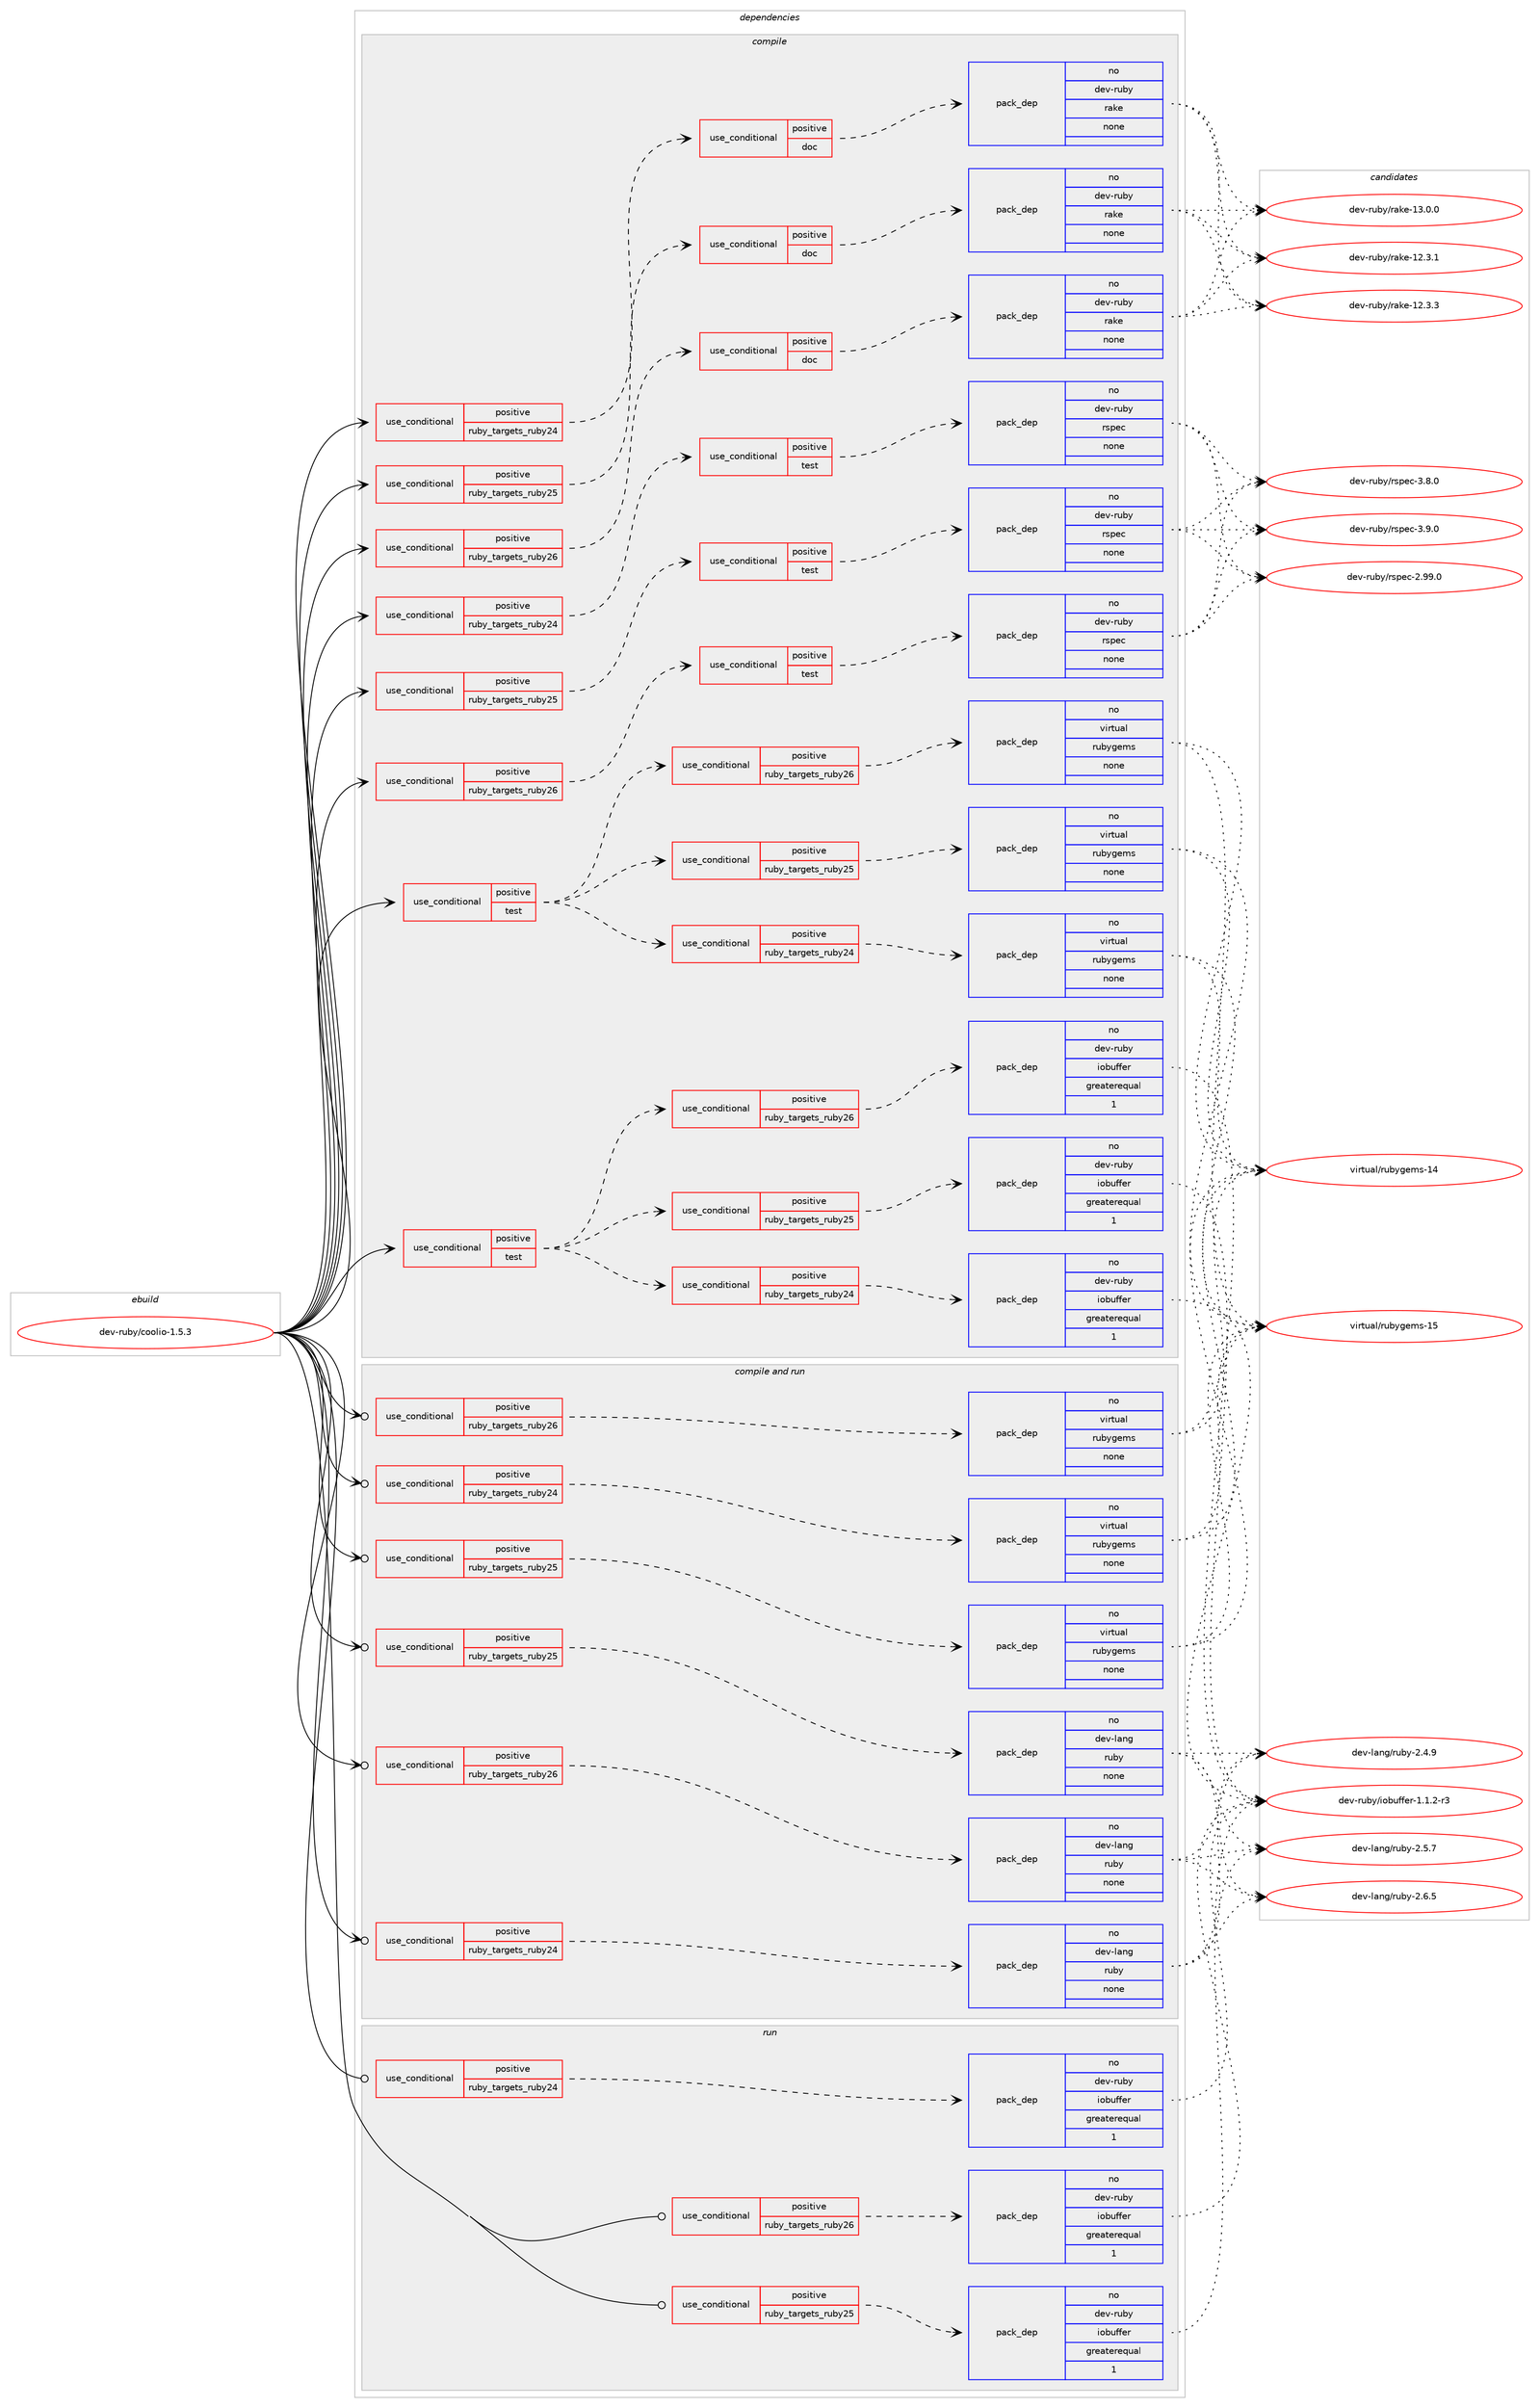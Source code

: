digraph prolog {

# *************
# Graph options
# *************

newrank=true;
concentrate=true;
compound=true;
graph [rankdir=LR,fontname=Helvetica,fontsize=10,ranksep=1.5];#, ranksep=2.5, nodesep=0.2];
edge  [arrowhead=vee];
node  [fontname=Helvetica,fontsize=10];

# **********
# The ebuild
# **********

subgraph cluster_leftcol {
color=gray;
rank=same;
label=<<i>ebuild</i>>;
id [label="dev-ruby/coolio-1.5.3", color=red, width=4, href="../dev-ruby/coolio-1.5.3.svg"];
}

# ****************
# The dependencies
# ****************

subgraph cluster_midcol {
color=gray;
label=<<i>dependencies</i>>;
subgraph cluster_compile {
fillcolor="#eeeeee";
style=filled;
label=<<i>compile</i>>;
subgraph cond160752 {
dependency682262 [label=<<TABLE BORDER="0" CELLBORDER="1" CELLSPACING="0" CELLPADDING="4"><TR><TD ROWSPAN="3" CELLPADDING="10">use_conditional</TD></TR><TR><TD>positive</TD></TR><TR><TD>ruby_targets_ruby24</TD></TR></TABLE>>, shape=none, color=red];
subgraph cond160753 {
dependency682263 [label=<<TABLE BORDER="0" CELLBORDER="1" CELLSPACING="0" CELLPADDING="4"><TR><TD ROWSPAN="3" CELLPADDING="10">use_conditional</TD></TR><TR><TD>positive</TD></TR><TR><TD>doc</TD></TR></TABLE>>, shape=none, color=red];
subgraph pack509544 {
dependency682264 [label=<<TABLE BORDER="0" CELLBORDER="1" CELLSPACING="0" CELLPADDING="4" WIDTH="220"><TR><TD ROWSPAN="6" CELLPADDING="30">pack_dep</TD></TR><TR><TD WIDTH="110">no</TD></TR><TR><TD>dev-ruby</TD></TR><TR><TD>rake</TD></TR><TR><TD>none</TD></TR><TR><TD></TD></TR></TABLE>>, shape=none, color=blue];
}
dependency682263:e -> dependency682264:w [weight=20,style="dashed",arrowhead="vee"];
}
dependency682262:e -> dependency682263:w [weight=20,style="dashed",arrowhead="vee"];
}
id:e -> dependency682262:w [weight=20,style="solid",arrowhead="vee"];
subgraph cond160754 {
dependency682265 [label=<<TABLE BORDER="0" CELLBORDER="1" CELLSPACING="0" CELLPADDING="4"><TR><TD ROWSPAN="3" CELLPADDING="10">use_conditional</TD></TR><TR><TD>positive</TD></TR><TR><TD>ruby_targets_ruby24</TD></TR></TABLE>>, shape=none, color=red];
subgraph cond160755 {
dependency682266 [label=<<TABLE BORDER="0" CELLBORDER="1" CELLSPACING="0" CELLPADDING="4"><TR><TD ROWSPAN="3" CELLPADDING="10">use_conditional</TD></TR><TR><TD>positive</TD></TR><TR><TD>test</TD></TR></TABLE>>, shape=none, color=red];
subgraph pack509545 {
dependency682267 [label=<<TABLE BORDER="0" CELLBORDER="1" CELLSPACING="0" CELLPADDING="4" WIDTH="220"><TR><TD ROWSPAN="6" CELLPADDING="30">pack_dep</TD></TR><TR><TD WIDTH="110">no</TD></TR><TR><TD>dev-ruby</TD></TR><TR><TD>rspec</TD></TR><TR><TD>none</TD></TR><TR><TD></TD></TR></TABLE>>, shape=none, color=blue];
}
dependency682266:e -> dependency682267:w [weight=20,style="dashed",arrowhead="vee"];
}
dependency682265:e -> dependency682266:w [weight=20,style="dashed",arrowhead="vee"];
}
id:e -> dependency682265:w [weight=20,style="solid",arrowhead="vee"];
subgraph cond160756 {
dependency682268 [label=<<TABLE BORDER="0" CELLBORDER="1" CELLSPACING="0" CELLPADDING="4"><TR><TD ROWSPAN="3" CELLPADDING="10">use_conditional</TD></TR><TR><TD>positive</TD></TR><TR><TD>ruby_targets_ruby25</TD></TR></TABLE>>, shape=none, color=red];
subgraph cond160757 {
dependency682269 [label=<<TABLE BORDER="0" CELLBORDER="1" CELLSPACING="0" CELLPADDING="4"><TR><TD ROWSPAN="3" CELLPADDING="10">use_conditional</TD></TR><TR><TD>positive</TD></TR><TR><TD>doc</TD></TR></TABLE>>, shape=none, color=red];
subgraph pack509546 {
dependency682270 [label=<<TABLE BORDER="0" CELLBORDER="1" CELLSPACING="0" CELLPADDING="4" WIDTH="220"><TR><TD ROWSPAN="6" CELLPADDING="30">pack_dep</TD></TR><TR><TD WIDTH="110">no</TD></TR><TR><TD>dev-ruby</TD></TR><TR><TD>rake</TD></TR><TR><TD>none</TD></TR><TR><TD></TD></TR></TABLE>>, shape=none, color=blue];
}
dependency682269:e -> dependency682270:w [weight=20,style="dashed",arrowhead="vee"];
}
dependency682268:e -> dependency682269:w [weight=20,style="dashed",arrowhead="vee"];
}
id:e -> dependency682268:w [weight=20,style="solid",arrowhead="vee"];
subgraph cond160758 {
dependency682271 [label=<<TABLE BORDER="0" CELLBORDER="1" CELLSPACING="0" CELLPADDING="4"><TR><TD ROWSPAN="3" CELLPADDING="10">use_conditional</TD></TR><TR><TD>positive</TD></TR><TR><TD>ruby_targets_ruby25</TD></TR></TABLE>>, shape=none, color=red];
subgraph cond160759 {
dependency682272 [label=<<TABLE BORDER="0" CELLBORDER="1" CELLSPACING="0" CELLPADDING="4"><TR><TD ROWSPAN="3" CELLPADDING="10">use_conditional</TD></TR><TR><TD>positive</TD></TR><TR><TD>test</TD></TR></TABLE>>, shape=none, color=red];
subgraph pack509547 {
dependency682273 [label=<<TABLE BORDER="0" CELLBORDER="1" CELLSPACING="0" CELLPADDING="4" WIDTH="220"><TR><TD ROWSPAN="6" CELLPADDING="30">pack_dep</TD></TR><TR><TD WIDTH="110">no</TD></TR><TR><TD>dev-ruby</TD></TR><TR><TD>rspec</TD></TR><TR><TD>none</TD></TR><TR><TD></TD></TR></TABLE>>, shape=none, color=blue];
}
dependency682272:e -> dependency682273:w [weight=20,style="dashed",arrowhead="vee"];
}
dependency682271:e -> dependency682272:w [weight=20,style="dashed",arrowhead="vee"];
}
id:e -> dependency682271:w [weight=20,style="solid",arrowhead="vee"];
subgraph cond160760 {
dependency682274 [label=<<TABLE BORDER="0" CELLBORDER="1" CELLSPACING="0" CELLPADDING="4"><TR><TD ROWSPAN="3" CELLPADDING="10">use_conditional</TD></TR><TR><TD>positive</TD></TR><TR><TD>ruby_targets_ruby26</TD></TR></TABLE>>, shape=none, color=red];
subgraph cond160761 {
dependency682275 [label=<<TABLE BORDER="0" CELLBORDER="1" CELLSPACING="0" CELLPADDING="4"><TR><TD ROWSPAN="3" CELLPADDING="10">use_conditional</TD></TR><TR><TD>positive</TD></TR><TR><TD>doc</TD></TR></TABLE>>, shape=none, color=red];
subgraph pack509548 {
dependency682276 [label=<<TABLE BORDER="0" CELLBORDER="1" CELLSPACING="0" CELLPADDING="4" WIDTH="220"><TR><TD ROWSPAN="6" CELLPADDING="30">pack_dep</TD></TR><TR><TD WIDTH="110">no</TD></TR><TR><TD>dev-ruby</TD></TR><TR><TD>rake</TD></TR><TR><TD>none</TD></TR><TR><TD></TD></TR></TABLE>>, shape=none, color=blue];
}
dependency682275:e -> dependency682276:w [weight=20,style="dashed",arrowhead="vee"];
}
dependency682274:e -> dependency682275:w [weight=20,style="dashed",arrowhead="vee"];
}
id:e -> dependency682274:w [weight=20,style="solid",arrowhead="vee"];
subgraph cond160762 {
dependency682277 [label=<<TABLE BORDER="0" CELLBORDER="1" CELLSPACING="0" CELLPADDING="4"><TR><TD ROWSPAN="3" CELLPADDING="10">use_conditional</TD></TR><TR><TD>positive</TD></TR><TR><TD>ruby_targets_ruby26</TD></TR></TABLE>>, shape=none, color=red];
subgraph cond160763 {
dependency682278 [label=<<TABLE BORDER="0" CELLBORDER="1" CELLSPACING="0" CELLPADDING="4"><TR><TD ROWSPAN="3" CELLPADDING="10">use_conditional</TD></TR><TR><TD>positive</TD></TR><TR><TD>test</TD></TR></TABLE>>, shape=none, color=red];
subgraph pack509549 {
dependency682279 [label=<<TABLE BORDER="0" CELLBORDER="1" CELLSPACING="0" CELLPADDING="4" WIDTH="220"><TR><TD ROWSPAN="6" CELLPADDING="30">pack_dep</TD></TR><TR><TD WIDTH="110">no</TD></TR><TR><TD>dev-ruby</TD></TR><TR><TD>rspec</TD></TR><TR><TD>none</TD></TR><TR><TD></TD></TR></TABLE>>, shape=none, color=blue];
}
dependency682278:e -> dependency682279:w [weight=20,style="dashed",arrowhead="vee"];
}
dependency682277:e -> dependency682278:w [weight=20,style="dashed",arrowhead="vee"];
}
id:e -> dependency682277:w [weight=20,style="solid",arrowhead="vee"];
subgraph cond160764 {
dependency682280 [label=<<TABLE BORDER="0" CELLBORDER="1" CELLSPACING="0" CELLPADDING="4"><TR><TD ROWSPAN="3" CELLPADDING="10">use_conditional</TD></TR><TR><TD>positive</TD></TR><TR><TD>test</TD></TR></TABLE>>, shape=none, color=red];
subgraph cond160765 {
dependency682281 [label=<<TABLE BORDER="0" CELLBORDER="1" CELLSPACING="0" CELLPADDING="4"><TR><TD ROWSPAN="3" CELLPADDING="10">use_conditional</TD></TR><TR><TD>positive</TD></TR><TR><TD>ruby_targets_ruby24</TD></TR></TABLE>>, shape=none, color=red];
subgraph pack509550 {
dependency682282 [label=<<TABLE BORDER="0" CELLBORDER="1" CELLSPACING="0" CELLPADDING="4" WIDTH="220"><TR><TD ROWSPAN="6" CELLPADDING="30">pack_dep</TD></TR><TR><TD WIDTH="110">no</TD></TR><TR><TD>dev-ruby</TD></TR><TR><TD>iobuffer</TD></TR><TR><TD>greaterequal</TD></TR><TR><TD>1</TD></TR></TABLE>>, shape=none, color=blue];
}
dependency682281:e -> dependency682282:w [weight=20,style="dashed",arrowhead="vee"];
}
dependency682280:e -> dependency682281:w [weight=20,style="dashed",arrowhead="vee"];
subgraph cond160766 {
dependency682283 [label=<<TABLE BORDER="0" CELLBORDER="1" CELLSPACING="0" CELLPADDING="4"><TR><TD ROWSPAN="3" CELLPADDING="10">use_conditional</TD></TR><TR><TD>positive</TD></TR><TR><TD>ruby_targets_ruby25</TD></TR></TABLE>>, shape=none, color=red];
subgraph pack509551 {
dependency682284 [label=<<TABLE BORDER="0" CELLBORDER="1" CELLSPACING="0" CELLPADDING="4" WIDTH="220"><TR><TD ROWSPAN="6" CELLPADDING="30">pack_dep</TD></TR><TR><TD WIDTH="110">no</TD></TR><TR><TD>dev-ruby</TD></TR><TR><TD>iobuffer</TD></TR><TR><TD>greaterequal</TD></TR><TR><TD>1</TD></TR></TABLE>>, shape=none, color=blue];
}
dependency682283:e -> dependency682284:w [weight=20,style="dashed",arrowhead="vee"];
}
dependency682280:e -> dependency682283:w [weight=20,style="dashed",arrowhead="vee"];
subgraph cond160767 {
dependency682285 [label=<<TABLE BORDER="0" CELLBORDER="1" CELLSPACING="0" CELLPADDING="4"><TR><TD ROWSPAN="3" CELLPADDING="10">use_conditional</TD></TR><TR><TD>positive</TD></TR><TR><TD>ruby_targets_ruby26</TD></TR></TABLE>>, shape=none, color=red];
subgraph pack509552 {
dependency682286 [label=<<TABLE BORDER="0" CELLBORDER="1" CELLSPACING="0" CELLPADDING="4" WIDTH="220"><TR><TD ROWSPAN="6" CELLPADDING="30">pack_dep</TD></TR><TR><TD WIDTH="110">no</TD></TR><TR><TD>dev-ruby</TD></TR><TR><TD>iobuffer</TD></TR><TR><TD>greaterequal</TD></TR><TR><TD>1</TD></TR></TABLE>>, shape=none, color=blue];
}
dependency682285:e -> dependency682286:w [weight=20,style="dashed",arrowhead="vee"];
}
dependency682280:e -> dependency682285:w [weight=20,style="dashed",arrowhead="vee"];
}
id:e -> dependency682280:w [weight=20,style="solid",arrowhead="vee"];
subgraph cond160768 {
dependency682287 [label=<<TABLE BORDER="0" CELLBORDER="1" CELLSPACING="0" CELLPADDING="4"><TR><TD ROWSPAN="3" CELLPADDING="10">use_conditional</TD></TR><TR><TD>positive</TD></TR><TR><TD>test</TD></TR></TABLE>>, shape=none, color=red];
subgraph cond160769 {
dependency682288 [label=<<TABLE BORDER="0" CELLBORDER="1" CELLSPACING="0" CELLPADDING="4"><TR><TD ROWSPAN="3" CELLPADDING="10">use_conditional</TD></TR><TR><TD>positive</TD></TR><TR><TD>ruby_targets_ruby24</TD></TR></TABLE>>, shape=none, color=red];
subgraph pack509553 {
dependency682289 [label=<<TABLE BORDER="0" CELLBORDER="1" CELLSPACING="0" CELLPADDING="4" WIDTH="220"><TR><TD ROWSPAN="6" CELLPADDING="30">pack_dep</TD></TR><TR><TD WIDTH="110">no</TD></TR><TR><TD>virtual</TD></TR><TR><TD>rubygems</TD></TR><TR><TD>none</TD></TR><TR><TD></TD></TR></TABLE>>, shape=none, color=blue];
}
dependency682288:e -> dependency682289:w [weight=20,style="dashed",arrowhead="vee"];
}
dependency682287:e -> dependency682288:w [weight=20,style="dashed",arrowhead="vee"];
subgraph cond160770 {
dependency682290 [label=<<TABLE BORDER="0" CELLBORDER="1" CELLSPACING="0" CELLPADDING="4"><TR><TD ROWSPAN="3" CELLPADDING="10">use_conditional</TD></TR><TR><TD>positive</TD></TR><TR><TD>ruby_targets_ruby25</TD></TR></TABLE>>, shape=none, color=red];
subgraph pack509554 {
dependency682291 [label=<<TABLE BORDER="0" CELLBORDER="1" CELLSPACING="0" CELLPADDING="4" WIDTH="220"><TR><TD ROWSPAN="6" CELLPADDING="30">pack_dep</TD></TR><TR><TD WIDTH="110">no</TD></TR><TR><TD>virtual</TD></TR><TR><TD>rubygems</TD></TR><TR><TD>none</TD></TR><TR><TD></TD></TR></TABLE>>, shape=none, color=blue];
}
dependency682290:e -> dependency682291:w [weight=20,style="dashed",arrowhead="vee"];
}
dependency682287:e -> dependency682290:w [weight=20,style="dashed",arrowhead="vee"];
subgraph cond160771 {
dependency682292 [label=<<TABLE BORDER="0" CELLBORDER="1" CELLSPACING="0" CELLPADDING="4"><TR><TD ROWSPAN="3" CELLPADDING="10">use_conditional</TD></TR><TR><TD>positive</TD></TR><TR><TD>ruby_targets_ruby26</TD></TR></TABLE>>, shape=none, color=red];
subgraph pack509555 {
dependency682293 [label=<<TABLE BORDER="0" CELLBORDER="1" CELLSPACING="0" CELLPADDING="4" WIDTH="220"><TR><TD ROWSPAN="6" CELLPADDING="30">pack_dep</TD></TR><TR><TD WIDTH="110">no</TD></TR><TR><TD>virtual</TD></TR><TR><TD>rubygems</TD></TR><TR><TD>none</TD></TR><TR><TD></TD></TR></TABLE>>, shape=none, color=blue];
}
dependency682292:e -> dependency682293:w [weight=20,style="dashed",arrowhead="vee"];
}
dependency682287:e -> dependency682292:w [weight=20,style="dashed",arrowhead="vee"];
}
id:e -> dependency682287:w [weight=20,style="solid",arrowhead="vee"];
}
subgraph cluster_compileandrun {
fillcolor="#eeeeee";
style=filled;
label=<<i>compile and run</i>>;
subgraph cond160772 {
dependency682294 [label=<<TABLE BORDER="0" CELLBORDER="1" CELLSPACING="0" CELLPADDING="4"><TR><TD ROWSPAN="3" CELLPADDING="10">use_conditional</TD></TR><TR><TD>positive</TD></TR><TR><TD>ruby_targets_ruby24</TD></TR></TABLE>>, shape=none, color=red];
subgraph pack509556 {
dependency682295 [label=<<TABLE BORDER="0" CELLBORDER="1" CELLSPACING="0" CELLPADDING="4" WIDTH="220"><TR><TD ROWSPAN="6" CELLPADDING="30">pack_dep</TD></TR><TR><TD WIDTH="110">no</TD></TR><TR><TD>dev-lang</TD></TR><TR><TD>ruby</TD></TR><TR><TD>none</TD></TR><TR><TD></TD></TR></TABLE>>, shape=none, color=blue];
}
dependency682294:e -> dependency682295:w [weight=20,style="dashed",arrowhead="vee"];
}
id:e -> dependency682294:w [weight=20,style="solid",arrowhead="odotvee"];
subgraph cond160773 {
dependency682296 [label=<<TABLE BORDER="0" CELLBORDER="1" CELLSPACING="0" CELLPADDING="4"><TR><TD ROWSPAN="3" CELLPADDING="10">use_conditional</TD></TR><TR><TD>positive</TD></TR><TR><TD>ruby_targets_ruby24</TD></TR></TABLE>>, shape=none, color=red];
subgraph pack509557 {
dependency682297 [label=<<TABLE BORDER="0" CELLBORDER="1" CELLSPACING="0" CELLPADDING="4" WIDTH="220"><TR><TD ROWSPAN="6" CELLPADDING="30">pack_dep</TD></TR><TR><TD WIDTH="110">no</TD></TR><TR><TD>virtual</TD></TR><TR><TD>rubygems</TD></TR><TR><TD>none</TD></TR><TR><TD></TD></TR></TABLE>>, shape=none, color=blue];
}
dependency682296:e -> dependency682297:w [weight=20,style="dashed",arrowhead="vee"];
}
id:e -> dependency682296:w [weight=20,style="solid",arrowhead="odotvee"];
subgraph cond160774 {
dependency682298 [label=<<TABLE BORDER="0" CELLBORDER="1" CELLSPACING="0" CELLPADDING="4"><TR><TD ROWSPAN="3" CELLPADDING="10">use_conditional</TD></TR><TR><TD>positive</TD></TR><TR><TD>ruby_targets_ruby25</TD></TR></TABLE>>, shape=none, color=red];
subgraph pack509558 {
dependency682299 [label=<<TABLE BORDER="0" CELLBORDER="1" CELLSPACING="0" CELLPADDING="4" WIDTH="220"><TR><TD ROWSPAN="6" CELLPADDING="30">pack_dep</TD></TR><TR><TD WIDTH="110">no</TD></TR><TR><TD>dev-lang</TD></TR><TR><TD>ruby</TD></TR><TR><TD>none</TD></TR><TR><TD></TD></TR></TABLE>>, shape=none, color=blue];
}
dependency682298:e -> dependency682299:w [weight=20,style="dashed",arrowhead="vee"];
}
id:e -> dependency682298:w [weight=20,style="solid",arrowhead="odotvee"];
subgraph cond160775 {
dependency682300 [label=<<TABLE BORDER="0" CELLBORDER="1" CELLSPACING="0" CELLPADDING="4"><TR><TD ROWSPAN="3" CELLPADDING="10">use_conditional</TD></TR><TR><TD>positive</TD></TR><TR><TD>ruby_targets_ruby25</TD></TR></TABLE>>, shape=none, color=red];
subgraph pack509559 {
dependency682301 [label=<<TABLE BORDER="0" CELLBORDER="1" CELLSPACING="0" CELLPADDING="4" WIDTH="220"><TR><TD ROWSPAN="6" CELLPADDING="30">pack_dep</TD></TR><TR><TD WIDTH="110">no</TD></TR><TR><TD>virtual</TD></TR><TR><TD>rubygems</TD></TR><TR><TD>none</TD></TR><TR><TD></TD></TR></TABLE>>, shape=none, color=blue];
}
dependency682300:e -> dependency682301:w [weight=20,style="dashed",arrowhead="vee"];
}
id:e -> dependency682300:w [weight=20,style="solid",arrowhead="odotvee"];
subgraph cond160776 {
dependency682302 [label=<<TABLE BORDER="0" CELLBORDER="1" CELLSPACING="0" CELLPADDING="4"><TR><TD ROWSPAN="3" CELLPADDING="10">use_conditional</TD></TR><TR><TD>positive</TD></TR><TR><TD>ruby_targets_ruby26</TD></TR></TABLE>>, shape=none, color=red];
subgraph pack509560 {
dependency682303 [label=<<TABLE BORDER="0" CELLBORDER="1" CELLSPACING="0" CELLPADDING="4" WIDTH="220"><TR><TD ROWSPAN="6" CELLPADDING="30">pack_dep</TD></TR><TR><TD WIDTH="110">no</TD></TR><TR><TD>dev-lang</TD></TR><TR><TD>ruby</TD></TR><TR><TD>none</TD></TR><TR><TD></TD></TR></TABLE>>, shape=none, color=blue];
}
dependency682302:e -> dependency682303:w [weight=20,style="dashed",arrowhead="vee"];
}
id:e -> dependency682302:w [weight=20,style="solid",arrowhead="odotvee"];
subgraph cond160777 {
dependency682304 [label=<<TABLE BORDER="0" CELLBORDER="1" CELLSPACING="0" CELLPADDING="4"><TR><TD ROWSPAN="3" CELLPADDING="10">use_conditional</TD></TR><TR><TD>positive</TD></TR><TR><TD>ruby_targets_ruby26</TD></TR></TABLE>>, shape=none, color=red];
subgraph pack509561 {
dependency682305 [label=<<TABLE BORDER="0" CELLBORDER="1" CELLSPACING="0" CELLPADDING="4" WIDTH="220"><TR><TD ROWSPAN="6" CELLPADDING="30">pack_dep</TD></TR><TR><TD WIDTH="110">no</TD></TR><TR><TD>virtual</TD></TR><TR><TD>rubygems</TD></TR><TR><TD>none</TD></TR><TR><TD></TD></TR></TABLE>>, shape=none, color=blue];
}
dependency682304:e -> dependency682305:w [weight=20,style="dashed",arrowhead="vee"];
}
id:e -> dependency682304:w [weight=20,style="solid",arrowhead="odotvee"];
}
subgraph cluster_run {
fillcolor="#eeeeee";
style=filled;
label=<<i>run</i>>;
subgraph cond160778 {
dependency682306 [label=<<TABLE BORDER="0" CELLBORDER="1" CELLSPACING="0" CELLPADDING="4"><TR><TD ROWSPAN="3" CELLPADDING="10">use_conditional</TD></TR><TR><TD>positive</TD></TR><TR><TD>ruby_targets_ruby24</TD></TR></TABLE>>, shape=none, color=red];
subgraph pack509562 {
dependency682307 [label=<<TABLE BORDER="0" CELLBORDER="1" CELLSPACING="0" CELLPADDING="4" WIDTH="220"><TR><TD ROWSPAN="6" CELLPADDING="30">pack_dep</TD></TR><TR><TD WIDTH="110">no</TD></TR><TR><TD>dev-ruby</TD></TR><TR><TD>iobuffer</TD></TR><TR><TD>greaterequal</TD></TR><TR><TD>1</TD></TR></TABLE>>, shape=none, color=blue];
}
dependency682306:e -> dependency682307:w [weight=20,style="dashed",arrowhead="vee"];
}
id:e -> dependency682306:w [weight=20,style="solid",arrowhead="odot"];
subgraph cond160779 {
dependency682308 [label=<<TABLE BORDER="0" CELLBORDER="1" CELLSPACING="0" CELLPADDING="4"><TR><TD ROWSPAN="3" CELLPADDING="10">use_conditional</TD></TR><TR><TD>positive</TD></TR><TR><TD>ruby_targets_ruby25</TD></TR></TABLE>>, shape=none, color=red];
subgraph pack509563 {
dependency682309 [label=<<TABLE BORDER="0" CELLBORDER="1" CELLSPACING="0" CELLPADDING="4" WIDTH="220"><TR><TD ROWSPAN="6" CELLPADDING="30">pack_dep</TD></TR><TR><TD WIDTH="110">no</TD></TR><TR><TD>dev-ruby</TD></TR><TR><TD>iobuffer</TD></TR><TR><TD>greaterequal</TD></TR><TR><TD>1</TD></TR></TABLE>>, shape=none, color=blue];
}
dependency682308:e -> dependency682309:w [weight=20,style="dashed",arrowhead="vee"];
}
id:e -> dependency682308:w [weight=20,style="solid",arrowhead="odot"];
subgraph cond160780 {
dependency682310 [label=<<TABLE BORDER="0" CELLBORDER="1" CELLSPACING="0" CELLPADDING="4"><TR><TD ROWSPAN="3" CELLPADDING="10">use_conditional</TD></TR><TR><TD>positive</TD></TR><TR><TD>ruby_targets_ruby26</TD></TR></TABLE>>, shape=none, color=red];
subgraph pack509564 {
dependency682311 [label=<<TABLE BORDER="0" CELLBORDER="1" CELLSPACING="0" CELLPADDING="4" WIDTH="220"><TR><TD ROWSPAN="6" CELLPADDING="30">pack_dep</TD></TR><TR><TD WIDTH="110">no</TD></TR><TR><TD>dev-ruby</TD></TR><TR><TD>iobuffer</TD></TR><TR><TD>greaterequal</TD></TR><TR><TD>1</TD></TR></TABLE>>, shape=none, color=blue];
}
dependency682310:e -> dependency682311:w [weight=20,style="dashed",arrowhead="vee"];
}
id:e -> dependency682310:w [weight=20,style="solid",arrowhead="odot"];
}
}

# **************
# The candidates
# **************

subgraph cluster_choices {
rank=same;
color=gray;
label=<<i>candidates</i>>;

subgraph choice509544 {
color=black;
nodesep=1;
choice1001011184511411798121471149710710145495046514649 [label="dev-ruby/rake-12.3.1", color=red, width=4,href="../dev-ruby/rake-12.3.1.svg"];
choice1001011184511411798121471149710710145495046514651 [label="dev-ruby/rake-12.3.3", color=red, width=4,href="../dev-ruby/rake-12.3.3.svg"];
choice1001011184511411798121471149710710145495146484648 [label="dev-ruby/rake-13.0.0", color=red, width=4,href="../dev-ruby/rake-13.0.0.svg"];
dependency682264:e -> choice1001011184511411798121471149710710145495046514649:w [style=dotted,weight="100"];
dependency682264:e -> choice1001011184511411798121471149710710145495046514651:w [style=dotted,weight="100"];
dependency682264:e -> choice1001011184511411798121471149710710145495146484648:w [style=dotted,weight="100"];
}
subgraph choice509545 {
color=black;
nodesep=1;
choice1001011184511411798121471141151121019945504657574648 [label="dev-ruby/rspec-2.99.0", color=red, width=4,href="../dev-ruby/rspec-2.99.0.svg"];
choice10010111845114117981214711411511210199455146564648 [label="dev-ruby/rspec-3.8.0", color=red, width=4,href="../dev-ruby/rspec-3.8.0.svg"];
choice10010111845114117981214711411511210199455146574648 [label="dev-ruby/rspec-3.9.0", color=red, width=4,href="../dev-ruby/rspec-3.9.0.svg"];
dependency682267:e -> choice1001011184511411798121471141151121019945504657574648:w [style=dotted,weight="100"];
dependency682267:e -> choice10010111845114117981214711411511210199455146564648:w [style=dotted,weight="100"];
dependency682267:e -> choice10010111845114117981214711411511210199455146574648:w [style=dotted,weight="100"];
}
subgraph choice509546 {
color=black;
nodesep=1;
choice1001011184511411798121471149710710145495046514649 [label="dev-ruby/rake-12.3.1", color=red, width=4,href="../dev-ruby/rake-12.3.1.svg"];
choice1001011184511411798121471149710710145495046514651 [label="dev-ruby/rake-12.3.3", color=red, width=4,href="../dev-ruby/rake-12.3.3.svg"];
choice1001011184511411798121471149710710145495146484648 [label="dev-ruby/rake-13.0.0", color=red, width=4,href="../dev-ruby/rake-13.0.0.svg"];
dependency682270:e -> choice1001011184511411798121471149710710145495046514649:w [style=dotted,weight="100"];
dependency682270:e -> choice1001011184511411798121471149710710145495046514651:w [style=dotted,weight="100"];
dependency682270:e -> choice1001011184511411798121471149710710145495146484648:w [style=dotted,weight="100"];
}
subgraph choice509547 {
color=black;
nodesep=1;
choice1001011184511411798121471141151121019945504657574648 [label="dev-ruby/rspec-2.99.0", color=red, width=4,href="../dev-ruby/rspec-2.99.0.svg"];
choice10010111845114117981214711411511210199455146564648 [label="dev-ruby/rspec-3.8.0", color=red, width=4,href="../dev-ruby/rspec-3.8.0.svg"];
choice10010111845114117981214711411511210199455146574648 [label="dev-ruby/rspec-3.9.0", color=red, width=4,href="../dev-ruby/rspec-3.9.0.svg"];
dependency682273:e -> choice1001011184511411798121471141151121019945504657574648:w [style=dotted,weight="100"];
dependency682273:e -> choice10010111845114117981214711411511210199455146564648:w [style=dotted,weight="100"];
dependency682273:e -> choice10010111845114117981214711411511210199455146574648:w [style=dotted,weight="100"];
}
subgraph choice509548 {
color=black;
nodesep=1;
choice1001011184511411798121471149710710145495046514649 [label="dev-ruby/rake-12.3.1", color=red, width=4,href="../dev-ruby/rake-12.3.1.svg"];
choice1001011184511411798121471149710710145495046514651 [label="dev-ruby/rake-12.3.3", color=red, width=4,href="../dev-ruby/rake-12.3.3.svg"];
choice1001011184511411798121471149710710145495146484648 [label="dev-ruby/rake-13.0.0", color=red, width=4,href="../dev-ruby/rake-13.0.0.svg"];
dependency682276:e -> choice1001011184511411798121471149710710145495046514649:w [style=dotted,weight="100"];
dependency682276:e -> choice1001011184511411798121471149710710145495046514651:w [style=dotted,weight="100"];
dependency682276:e -> choice1001011184511411798121471149710710145495146484648:w [style=dotted,weight="100"];
}
subgraph choice509549 {
color=black;
nodesep=1;
choice1001011184511411798121471141151121019945504657574648 [label="dev-ruby/rspec-2.99.0", color=red, width=4,href="../dev-ruby/rspec-2.99.0.svg"];
choice10010111845114117981214711411511210199455146564648 [label="dev-ruby/rspec-3.8.0", color=red, width=4,href="../dev-ruby/rspec-3.8.0.svg"];
choice10010111845114117981214711411511210199455146574648 [label="dev-ruby/rspec-3.9.0", color=red, width=4,href="../dev-ruby/rspec-3.9.0.svg"];
dependency682279:e -> choice1001011184511411798121471141151121019945504657574648:w [style=dotted,weight="100"];
dependency682279:e -> choice10010111845114117981214711411511210199455146564648:w [style=dotted,weight="100"];
dependency682279:e -> choice10010111845114117981214711411511210199455146574648:w [style=dotted,weight="100"];
}
subgraph choice509550 {
color=black;
nodesep=1;
choice100101118451141179812147105111981171021021011144549464946504511451 [label="dev-ruby/iobuffer-1.1.2-r3", color=red, width=4,href="../dev-ruby/iobuffer-1.1.2-r3.svg"];
dependency682282:e -> choice100101118451141179812147105111981171021021011144549464946504511451:w [style=dotted,weight="100"];
}
subgraph choice509551 {
color=black;
nodesep=1;
choice100101118451141179812147105111981171021021011144549464946504511451 [label="dev-ruby/iobuffer-1.1.2-r3", color=red, width=4,href="../dev-ruby/iobuffer-1.1.2-r3.svg"];
dependency682284:e -> choice100101118451141179812147105111981171021021011144549464946504511451:w [style=dotted,weight="100"];
}
subgraph choice509552 {
color=black;
nodesep=1;
choice100101118451141179812147105111981171021021011144549464946504511451 [label="dev-ruby/iobuffer-1.1.2-r3", color=red, width=4,href="../dev-ruby/iobuffer-1.1.2-r3.svg"];
dependency682286:e -> choice100101118451141179812147105111981171021021011144549464946504511451:w [style=dotted,weight="100"];
}
subgraph choice509553 {
color=black;
nodesep=1;
choice118105114116117971084711411798121103101109115454952 [label="virtual/rubygems-14", color=red, width=4,href="../virtual/rubygems-14.svg"];
choice118105114116117971084711411798121103101109115454953 [label="virtual/rubygems-15", color=red, width=4,href="../virtual/rubygems-15.svg"];
dependency682289:e -> choice118105114116117971084711411798121103101109115454952:w [style=dotted,weight="100"];
dependency682289:e -> choice118105114116117971084711411798121103101109115454953:w [style=dotted,weight="100"];
}
subgraph choice509554 {
color=black;
nodesep=1;
choice118105114116117971084711411798121103101109115454952 [label="virtual/rubygems-14", color=red, width=4,href="../virtual/rubygems-14.svg"];
choice118105114116117971084711411798121103101109115454953 [label="virtual/rubygems-15", color=red, width=4,href="../virtual/rubygems-15.svg"];
dependency682291:e -> choice118105114116117971084711411798121103101109115454952:w [style=dotted,weight="100"];
dependency682291:e -> choice118105114116117971084711411798121103101109115454953:w [style=dotted,weight="100"];
}
subgraph choice509555 {
color=black;
nodesep=1;
choice118105114116117971084711411798121103101109115454952 [label="virtual/rubygems-14", color=red, width=4,href="../virtual/rubygems-14.svg"];
choice118105114116117971084711411798121103101109115454953 [label="virtual/rubygems-15", color=red, width=4,href="../virtual/rubygems-15.svg"];
dependency682293:e -> choice118105114116117971084711411798121103101109115454952:w [style=dotted,weight="100"];
dependency682293:e -> choice118105114116117971084711411798121103101109115454953:w [style=dotted,weight="100"];
}
subgraph choice509556 {
color=black;
nodesep=1;
choice10010111845108971101034711411798121455046524657 [label="dev-lang/ruby-2.4.9", color=red, width=4,href="../dev-lang/ruby-2.4.9.svg"];
choice10010111845108971101034711411798121455046534655 [label="dev-lang/ruby-2.5.7", color=red, width=4,href="../dev-lang/ruby-2.5.7.svg"];
choice10010111845108971101034711411798121455046544653 [label="dev-lang/ruby-2.6.5", color=red, width=4,href="../dev-lang/ruby-2.6.5.svg"];
dependency682295:e -> choice10010111845108971101034711411798121455046524657:w [style=dotted,weight="100"];
dependency682295:e -> choice10010111845108971101034711411798121455046534655:w [style=dotted,weight="100"];
dependency682295:e -> choice10010111845108971101034711411798121455046544653:w [style=dotted,weight="100"];
}
subgraph choice509557 {
color=black;
nodesep=1;
choice118105114116117971084711411798121103101109115454952 [label="virtual/rubygems-14", color=red, width=4,href="../virtual/rubygems-14.svg"];
choice118105114116117971084711411798121103101109115454953 [label="virtual/rubygems-15", color=red, width=4,href="../virtual/rubygems-15.svg"];
dependency682297:e -> choice118105114116117971084711411798121103101109115454952:w [style=dotted,weight="100"];
dependency682297:e -> choice118105114116117971084711411798121103101109115454953:w [style=dotted,weight="100"];
}
subgraph choice509558 {
color=black;
nodesep=1;
choice10010111845108971101034711411798121455046524657 [label="dev-lang/ruby-2.4.9", color=red, width=4,href="../dev-lang/ruby-2.4.9.svg"];
choice10010111845108971101034711411798121455046534655 [label="dev-lang/ruby-2.5.7", color=red, width=4,href="../dev-lang/ruby-2.5.7.svg"];
choice10010111845108971101034711411798121455046544653 [label="dev-lang/ruby-2.6.5", color=red, width=4,href="../dev-lang/ruby-2.6.5.svg"];
dependency682299:e -> choice10010111845108971101034711411798121455046524657:w [style=dotted,weight="100"];
dependency682299:e -> choice10010111845108971101034711411798121455046534655:w [style=dotted,weight="100"];
dependency682299:e -> choice10010111845108971101034711411798121455046544653:w [style=dotted,weight="100"];
}
subgraph choice509559 {
color=black;
nodesep=1;
choice118105114116117971084711411798121103101109115454952 [label="virtual/rubygems-14", color=red, width=4,href="../virtual/rubygems-14.svg"];
choice118105114116117971084711411798121103101109115454953 [label="virtual/rubygems-15", color=red, width=4,href="../virtual/rubygems-15.svg"];
dependency682301:e -> choice118105114116117971084711411798121103101109115454952:w [style=dotted,weight="100"];
dependency682301:e -> choice118105114116117971084711411798121103101109115454953:w [style=dotted,weight="100"];
}
subgraph choice509560 {
color=black;
nodesep=1;
choice10010111845108971101034711411798121455046524657 [label="dev-lang/ruby-2.4.9", color=red, width=4,href="../dev-lang/ruby-2.4.9.svg"];
choice10010111845108971101034711411798121455046534655 [label="dev-lang/ruby-2.5.7", color=red, width=4,href="../dev-lang/ruby-2.5.7.svg"];
choice10010111845108971101034711411798121455046544653 [label="dev-lang/ruby-2.6.5", color=red, width=4,href="../dev-lang/ruby-2.6.5.svg"];
dependency682303:e -> choice10010111845108971101034711411798121455046524657:w [style=dotted,weight="100"];
dependency682303:e -> choice10010111845108971101034711411798121455046534655:w [style=dotted,weight="100"];
dependency682303:e -> choice10010111845108971101034711411798121455046544653:w [style=dotted,weight="100"];
}
subgraph choice509561 {
color=black;
nodesep=1;
choice118105114116117971084711411798121103101109115454952 [label="virtual/rubygems-14", color=red, width=4,href="../virtual/rubygems-14.svg"];
choice118105114116117971084711411798121103101109115454953 [label="virtual/rubygems-15", color=red, width=4,href="../virtual/rubygems-15.svg"];
dependency682305:e -> choice118105114116117971084711411798121103101109115454952:w [style=dotted,weight="100"];
dependency682305:e -> choice118105114116117971084711411798121103101109115454953:w [style=dotted,weight="100"];
}
subgraph choice509562 {
color=black;
nodesep=1;
choice100101118451141179812147105111981171021021011144549464946504511451 [label="dev-ruby/iobuffer-1.1.2-r3", color=red, width=4,href="../dev-ruby/iobuffer-1.1.2-r3.svg"];
dependency682307:e -> choice100101118451141179812147105111981171021021011144549464946504511451:w [style=dotted,weight="100"];
}
subgraph choice509563 {
color=black;
nodesep=1;
choice100101118451141179812147105111981171021021011144549464946504511451 [label="dev-ruby/iobuffer-1.1.2-r3", color=red, width=4,href="../dev-ruby/iobuffer-1.1.2-r3.svg"];
dependency682309:e -> choice100101118451141179812147105111981171021021011144549464946504511451:w [style=dotted,weight="100"];
}
subgraph choice509564 {
color=black;
nodesep=1;
choice100101118451141179812147105111981171021021011144549464946504511451 [label="dev-ruby/iobuffer-1.1.2-r3", color=red, width=4,href="../dev-ruby/iobuffer-1.1.2-r3.svg"];
dependency682311:e -> choice100101118451141179812147105111981171021021011144549464946504511451:w [style=dotted,weight="100"];
}
}

}
